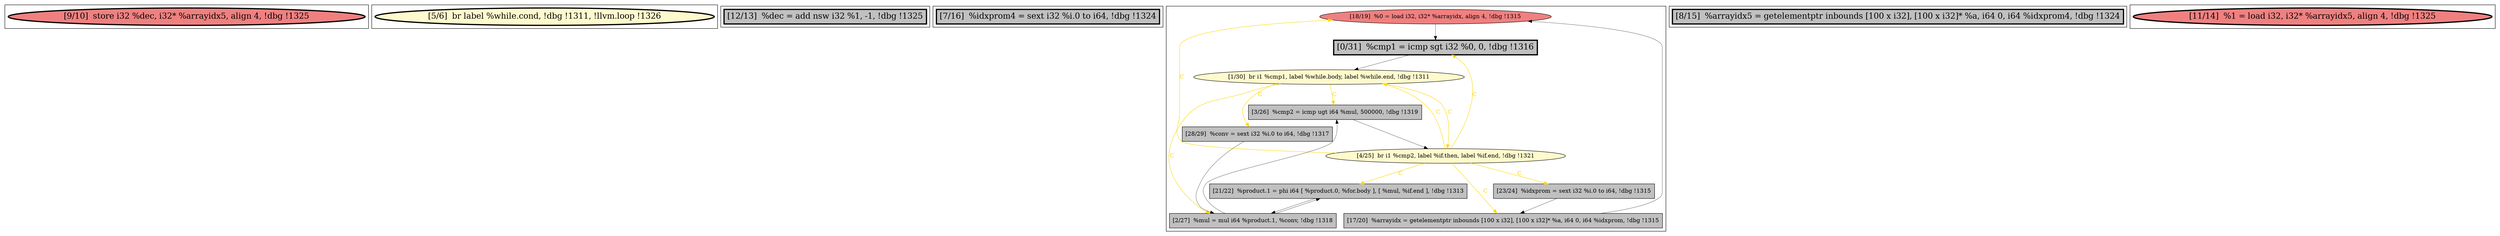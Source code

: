 
digraph G {





subgraph cluster6 {


node210 [penwidth=3.0,fontsize=20,fillcolor=lightcoral,label="[9/10]  store i32 %dec, i32* %arrayidx5, align 4, !dbg !1325",shape=ellipse,style=filled ]



}

subgraph cluster0 {


node195 [penwidth=3.0,fontsize=20,fillcolor=lemonchiffon,label="[5/6]  br label %while.cond, !dbg !1311, !llvm.loop !1326",shape=ellipse,style=filled ]



}

subgraph cluster5 {


node209 [penwidth=3.0,fontsize=20,fillcolor=grey,label="[12/13]  %dec = add nsw i32 %1, -1, !dbg !1325",shape=rectangle,style=filled ]



}

subgraph cluster1 {


node196 [penwidth=3.0,fontsize=20,fillcolor=grey,label="[7/16]  %idxprom4 = sext i32 %i.0 to i64, !dbg !1324",shape=rectangle,style=filled ]



}

subgraph cluster2 {


node205 [fillcolor=lightcoral,label="[18/19]  %0 = load i32, i32* %arrayidx, align 4, !dbg !1315",shape=ellipse,style=filled ]
node203 [fillcolor=grey,label="[3/26]  %cmp2 = icmp ugt i64 %mul, 500000, !dbg !1319",shape=rectangle,style=filled ]
node198 [fillcolor=lemonchiffon,label="[1/30]  br i1 %cmp1, label %while.body, label %while.end, !dbg !1311",shape=ellipse,style=filled ]
node197 [fillcolor=grey,label="[21/22]  %product.1 = phi i64 [ %product.0, %for.body ], [ %mul, %if.end ], !dbg !1313",shape=rectangle,style=filled ]
node206 [fillcolor=lemonchiffon,label="[4/25]  br i1 %cmp2, label %if.then, label %if.end, !dbg !1321",shape=ellipse,style=filled ]
node204 [fillcolor=grey,label="[23/24]  %idxprom = sext i32 %i.0 to i64, !dbg !1315",shape=rectangle,style=filled ]
node199 [fillcolor=grey,label="[28/29]  %conv = sext i32 %i.0 to i64, !dbg !1317",shape=rectangle,style=filled ]
node200 [fillcolor=grey,label="[2/27]  %mul = mul i64 %product.1, %conv, !dbg !1318",shape=rectangle,style=filled ]
node201 [fillcolor=grey,label="[17/20]  %arrayidx = getelementptr inbounds [100 x i32], [100 x i32]* %a, i64 0, i64 %idxprom, !dbg !1315",shape=rectangle,style=filled ]
node202 [penwidth=3.0,fontsize=20,fillcolor=grey,label="[0/31]  %cmp1 = icmp sgt i32 %0, 0, !dbg !1316",shape=rectangle,style=filled ]

node206->node198 [style=solid,color=gold,label="C",penwidth=1.0,fontcolor=gold ]
node204->node201 [style=solid,color=black,label="",penwidth=0.5,fontcolor=black ]
node199->node200 [style=solid,color=black,label="",penwidth=0.5,fontcolor=black ]
node198->node203 [style=solid,color=gold,label="C",penwidth=1.0,fontcolor=gold ]
node201->node205 [style=solid,color=black,label="",penwidth=0.5,fontcolor=black ]
node206->node205 [style=solid,color=gold,label="C",penwidth=1.0,fontcolor=gold ]
node206->node201 [style=solid,color=gold,label="C",penwidth=1.0,fontcolor=gold ]
node197->node200 [style=solid,color=black,label="",penwidth=0.5,fontcolor=black ]
node203->node206 [style=solid,color=black,label="",penwidth=0.5,fontcolor=black ]
node206->node202 [style=solid,color=gold,label="C",penwidth=1.0,fontcolor=gold ]
node200->node197 [style=solid,color=black,label="",penwidth=0.5,fontcolor=black ]
node198->node200 [style=solid,color=gold,label="C",penwidth=1.0,fontcolor=gold ]
node206->node204 [style=solid,color=gold,label="C",penwidth=1.0,fontcolor=gold ]
node205->node202 [style=solid,color=black,label="",penwidth=0.5,fontcolor=black ]
node206->node197 [style=solid,color=gold,label="C",penwidth=1.0,fontcolor=gold ]
node198->node199 [style=solid,color=gold,label="C",penwidth=1.0,fontcolor=gold ]
node198->node206 [style=solid,color=gold,label="C",penwidth=1.0,fontcolor=gold ]
node200->node203 [style=solid,color=black,label="",penwidth=0.5,fontcolor=black ]
node202->node198 [style=solid,color=black,label="",penwidth=0.5,fontcolor=black ]


}

subgraph cluster3 {


node207 [penwidth=3.0,fontsize=20,fillcolor=grey,label="[8/15]  %arrayidx5 = getelementptr inbounds [100 x i32], [100 x i32]* %a, i64 0, i64 %idxprom4, !dbg !1324",shape=rectangle,style=filled ]



}

subgraph cluster4 {


node208 [penwidth=3.0,fontsize=20,fillcolor=lightcoral,label="[11/14]  %1 = load i32, i32* %arrayidx5, align 4, !dbg !1325",shape=ellipse,style=filled ]



}

}
